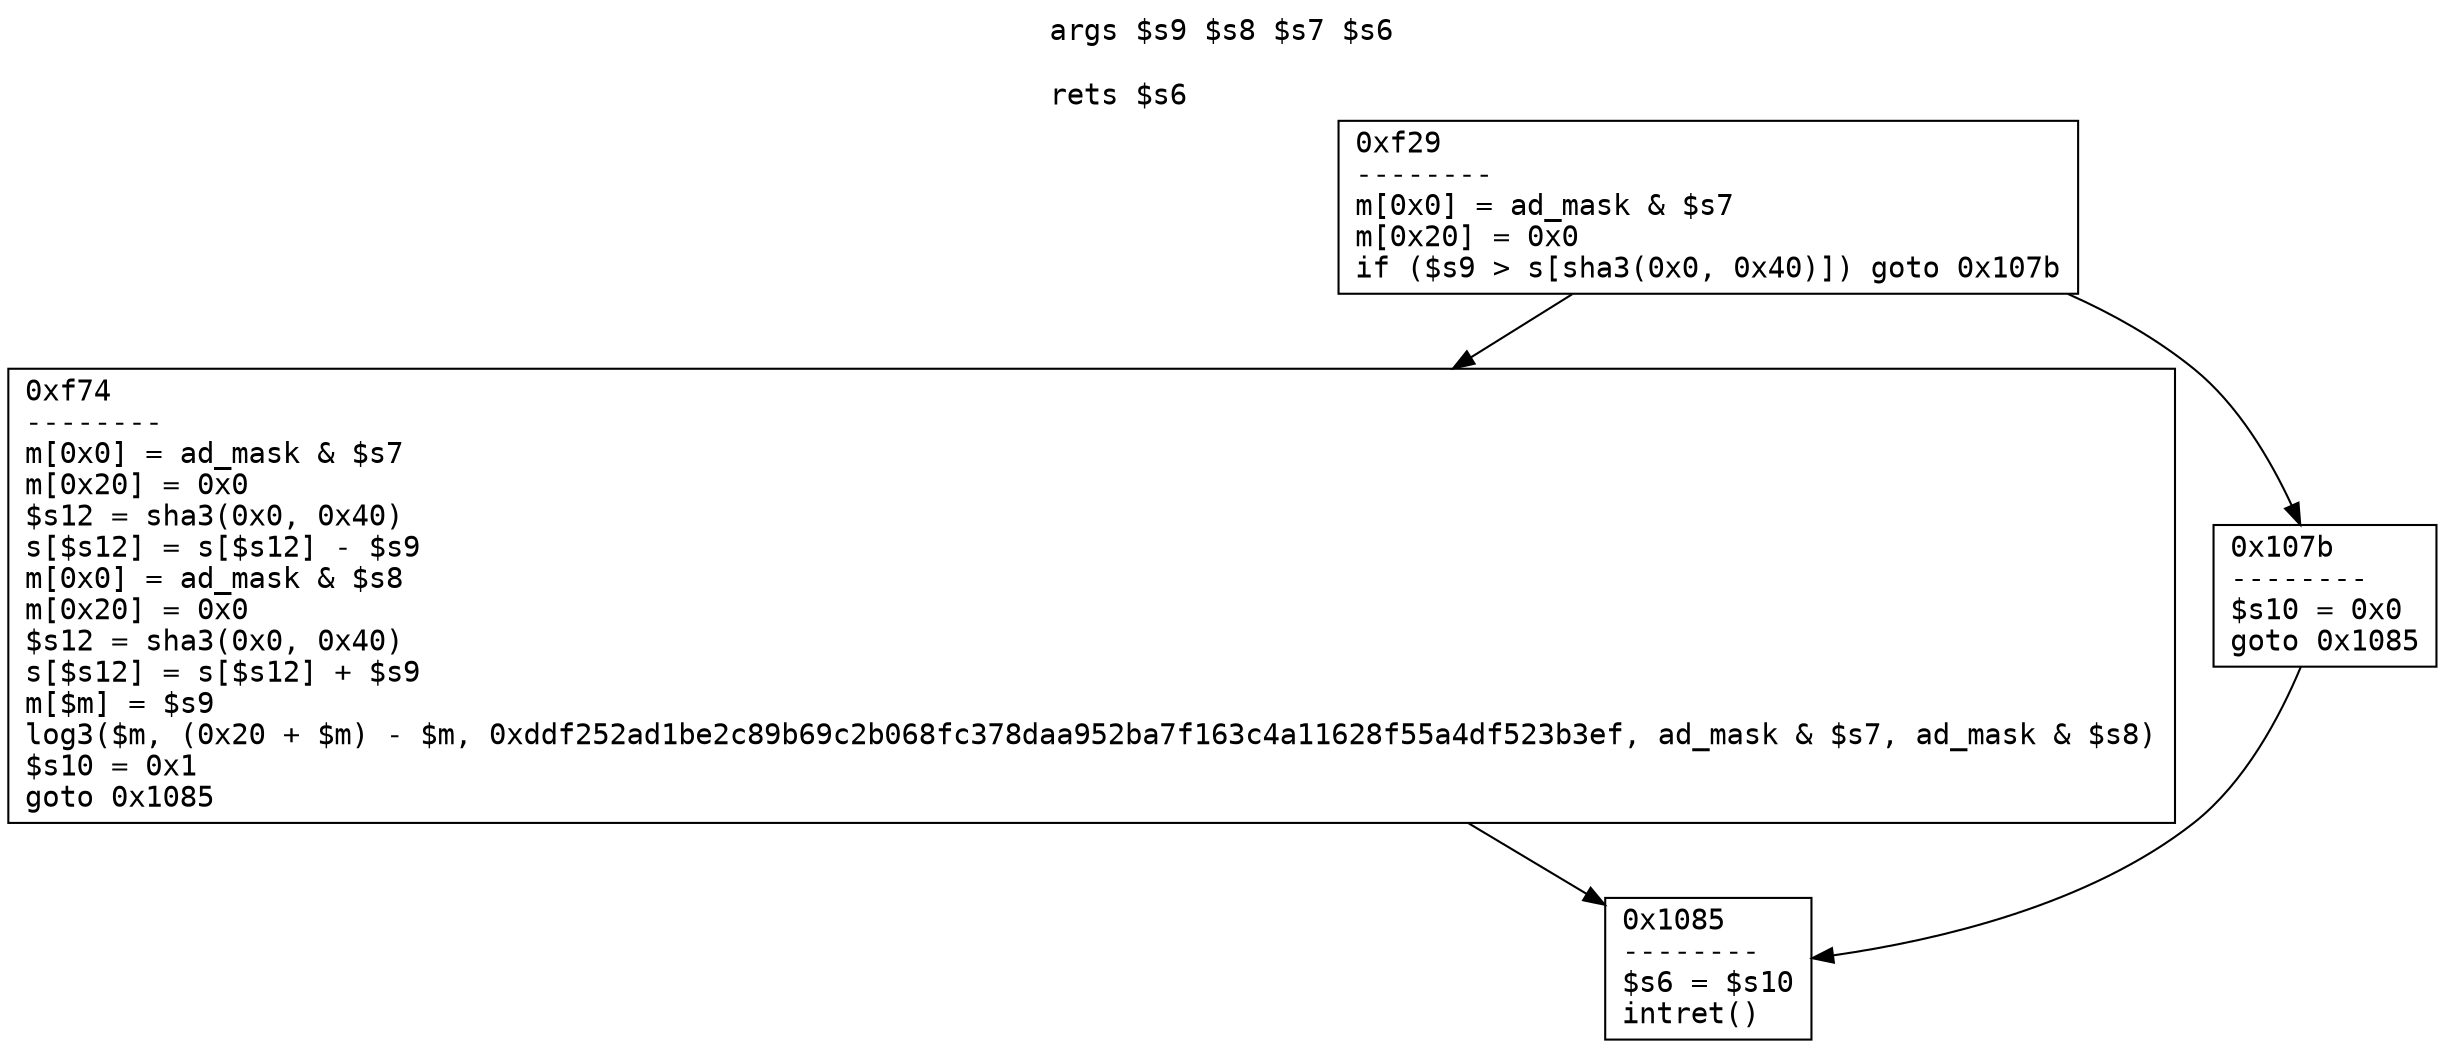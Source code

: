 digraph {
node [shape=rect,fontname="Courier"];
labelloc="t";
fontname="Courier"
label="args $s9 $s8 $s7 $s6\l\lrets $s6\l";
146[label="0xf29\l--------\lm[0x0] = ad_mask & $s7\lm[0x20] = 0x0\lif ($s9 > s[sha3(0x0, 0x40)]) goto 0x107b\l"];
146 -> 147
146 -> 148
147[label="0xf74\l--------\lm[0x0] = ad_mask & $s7\lm[0x20] = 0x0\l$s12 = sha3(0x0, 0x40)\ls[$s12] = s[$s12] - $s9\lm[0x0] = ad_mask & $s8\lm[0x20] = 0x0\l$s12 = sha3(0x0, 0x40)\ls[$s12] = s[$s12] + $s9\lm[$m] = $s9\llog3($m, (0x20 + $m) - $m, 0xddf252ad1be2c89b69c2b068fc378daa952ba7f163c4a11628f55a4df523b3ef, ad_mask & $s7, ad_mask & $s8)\l$s10 = 0x1\lgoto 0x1085\l"];
147 -> 150
148[label="0x107b\l--------\l$s10 = 0x0\lgoto 0x1085\l"];
148 -> 150
150[label="0x1085\l--------\l$s6 = $s10\lintret()\l"];
}
